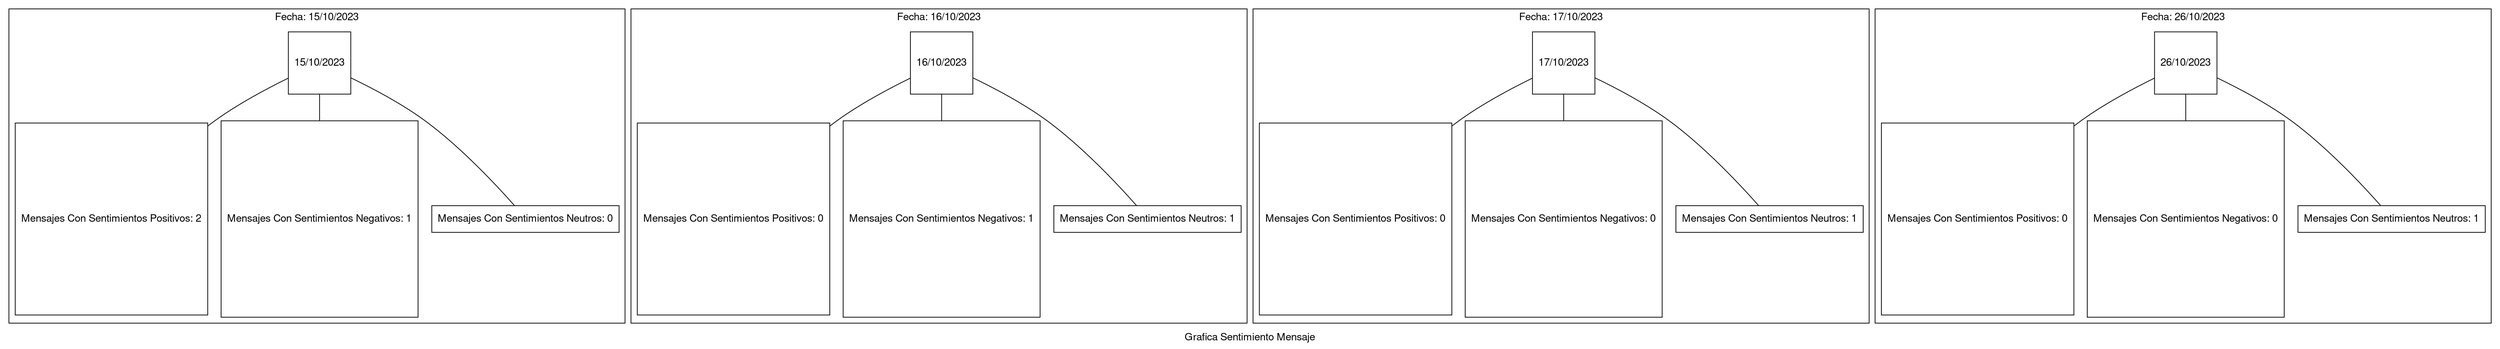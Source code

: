 
            graph "" {bgcolor="white" gradientangle=90 label="Grafica Sentimiento Mensaje"
                fontname="Helvetica,Arial,sans-serif"
                node [fontname="Helvetica,Arial,sans-serif"]
                edge [fontname="Helvetica,Arial,sans-serif"]subgraph cluster01{label="Fecha: 15/10/2023" style="filled" gradientangle="270"
n001[fillcolor="white", style=filled, shape=square, label="15/10/2023"];
n002 [fillcolor="white", style=filled, shape=square, label="Mensajes Con Sentimientos Positivos: 2"];
n001--n002 ;
n003 [fillcolor="white", style=filled, shape=square, label="Mensajes Con Sentimientos Negativos: 1"];
n001--n003 ;
n004 [fillcolor="white", style=filled, shape=sqaure, label="Mensajes Con Sentimientos Neutros: 0"];
n001--n004 ;

}
subgraph cluster02{label="Fecha: 16/10/2023" style="filled" gradientangle="270"
n005[fillcolor="white", style=filled, shape=square, label="16/10/2023"];
n006 [fillcolor="white", style=filled, shape=square, label="Mensajes Con Sentimientos Positivos: 0"];
n005--n006 ;
n007 [fillcolor="white", style=filled, shape=square, label="Mensajes Con Sentimientos Negativos: 1"];
n005--n007 ;
n008 [fillcolor="white", style=filled, shape=sqaure, label="Mensajes Con Sentimientos Neutros: 1"];
n005--n008 ;

}
subgraph cluster03{label="Fecha: 17/10/2023" style="filled" gradientangle="270"
n009[fillcolor="white", style=filled, shape=square, label="17/10/2023"];
n0010 [fillcolor="white", style=filled, shape=square, label="Mensajes Con Sentimientos Positivos: 0"];
n009--n0010 ;
n0011 [fillcolor="white", style=filled, shape=square, label="Mensajes Con Sentimientos Negativos: 0"];
n009--n0011 ;
n0012 [fillcolor="white", style=filled, shape=sqaure, label="Mensajes Con Sentimientos Neutros: 1"];
n009--n0012 ;

}
subgraph cluster04{label="Fecha: 26/10/2023" style="filled" gradientangle="270"
n0013[fillcolor="white", style=filled, shape=square, label="26/10/2023"];
n0014 [fillcolor="white", style=filled, shape=square, label="Mensajes Con Sentimientos Positivos: 0"];
n0013--n0014 ;
n0015 [fillcolor="white", style=filled, shape=square, label="Mensajes Con Sentimientos Negativos: 0"];
n0013--n0015 ;
n0016 [fillcolor="white", style=filled, shape=sqaure, label="Mensajes Con Sentimientos Neutros: 1"];
n0013--n0016 ;

}

}